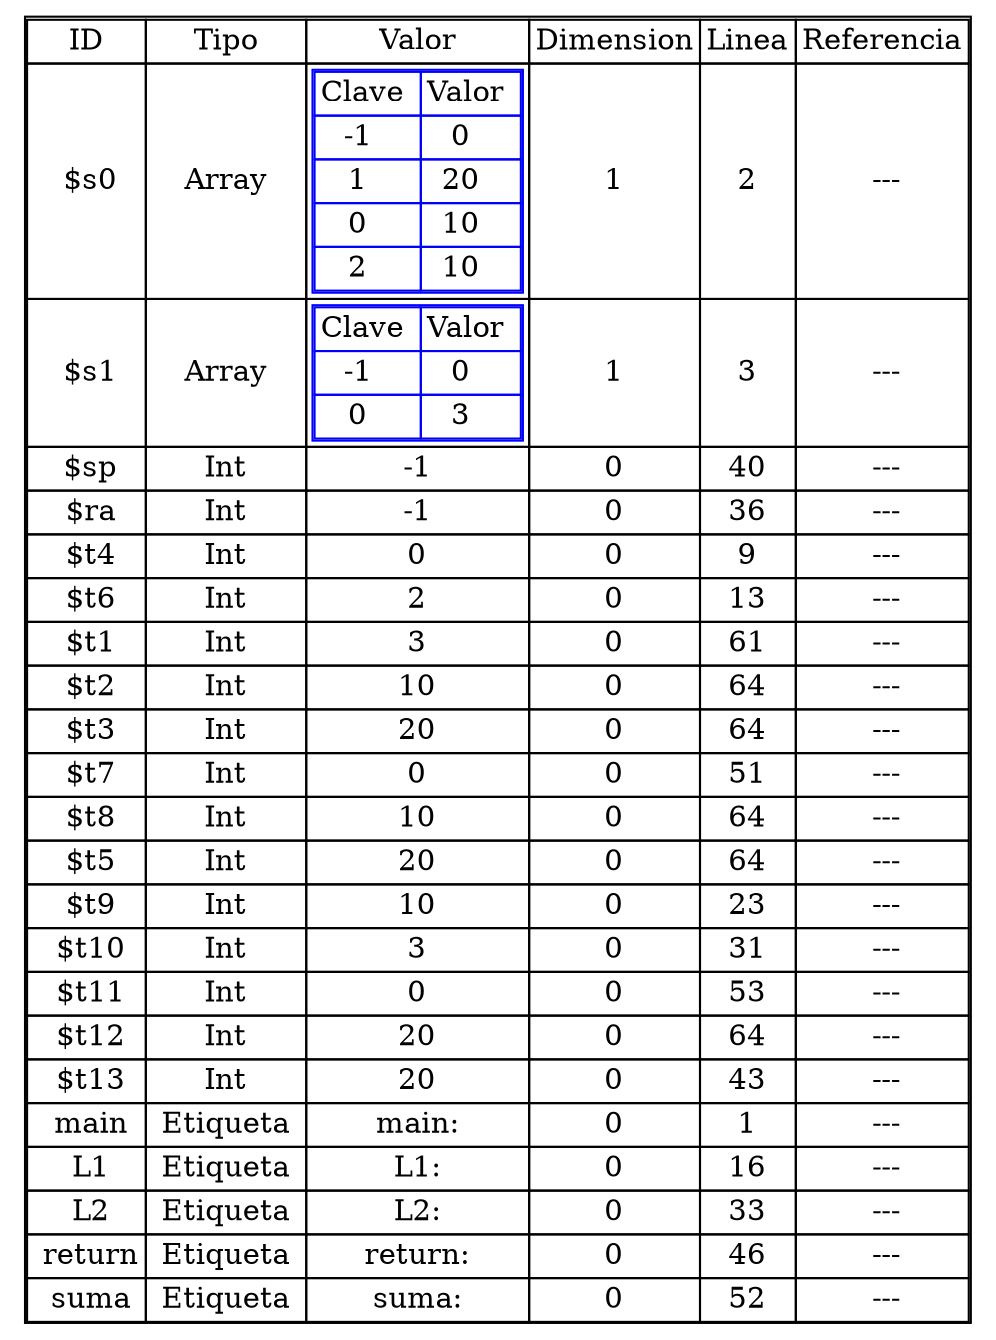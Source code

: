 digraph {
node0 [    shape=plaintext
    label=<

      <table cellspacing='0'>
      <tr><td>ID</td><td>Tipo</td><td>Valor</td><td>Dimension</td><td>Linea</td><td>Referencia</td></tr>
<tr> <td> $s0</td><td> Array </td><td> 
<table color='blue' cellspacing='0'>
<tr><td>Clave </td><td>Valor </td></tr>
<tr><td>-1  </td><td>0  </td></tr><tr><td>1  </td><td>20  </td></tr><tr><td>0  </td><td>10  </td></tr><tr><td>2  </td><td>10  </td></tr></table> </td><td> 1 </td><td> 2 </td><td> ---</td> </tr><tr> <td> $s1</td><td> Array </td><td> 
<table color='blue' cellspacing='0'>
<tr><td>Clave </td><td>Valor </td></tr>
<tr><td>-1  </td><td>0  </td></tr><tr><td>0  </td><td>3  </td></tr></table> </td><td> 1 </td><td> 3 </td><td> ---</td> </tr><tr> <td> $sp</td><td> Int </td><td> -1 </td><td> 0 </td><td> 40 </td><td> ---</td> </tr><tr> <td> $ra</td><td> Int </td><td> -1 </td><td> 0 </td><td> 36 </td><td> ---</td> </tr><tr> <td> $t4</td><td> Int </td><td> 0 </td><td> 0 </td><td> 9 </td><td> ---</td> </tr><tr> <td> $t6</td><td> Int </td><td> 2 </td><td> 0 </td><td> 13 </td><td> ---</td> </tr><tr> <td> $t1</td><td> Int </td><td> 3 </td><td> 0 </td><td> 61 </td><td> ---</td> </tr><tr> <td> $t2</td><td> Int </td><td> 10 </td><td> 0 </td><td> 64 </td><td> ---</td> </tr><tr> <td> $t3</td><td> Int </td><td> 20 </td><td> 0 </td><td> 64 </td><td> ---</td> </tr><tr> <td> $t7</td><td> Int </td><td> 0 </td><td> 0 </td><td> 51 </td><td> ---</td> </tr><tr> <td> $t8</td><td> Int </td><td> 10 </td><td> 0 </td><td> 64 </td><td> ---</td> </tr><tr> <td> $t5</td><td> Int </td><td> 20 </td><td> 0 </td><td> 64 </td><td> ---</td> </tr><tr> <td> $t9</td><td> Int </td><td> 10 </td><td> 0 </td><td> 23 </td><td> ---</td> </tr><tr> <td> $t10</td><td> Int </td><td> 3 </td><td> 0 </td><td> 31 </td><td> ---</td> </tr><tr> <td> $t11</td><td> Int </td><td> 0 </td><td> 0 </td><td> 53 </td><td> ---</td> </tr><tr> <td> $t12</td><td> Int </td><td> 20 </td><td> 0 </td><td> 64 </td><td> ---</td> </tr><tr> <td> $t13</td><td> Int </td><td> 20 </td><td> 0 </td><td> 43 </td><td> ---</td> </tr><tr> <td> main</td><td> Etiqueta </td><td> main: </td><td> 0 </td><td> 1 </td><td> ---</td> </tr><tr> <td> L1</td><td> Etiqueta </td><td> L1: </td><td> 0 </td><td> 16 </td><td> ---</td> </tr><tr> <td> L2</td><td> Etiqueta </td><td> L2: </td><td> 0 </td><td> 33 </td><td> ---</td> </tr><tr> <td> return</td><td> Etiqueta </td><td> return: </td><td> 0 </td><td> 46 </td><td> ---</td> </tr><tr> <td> suma</td><td> Etiqueta </td><td> suma: </td><td> 0 </td><td> 52 </td><td> ---</td> </tr>    </table>
>];}